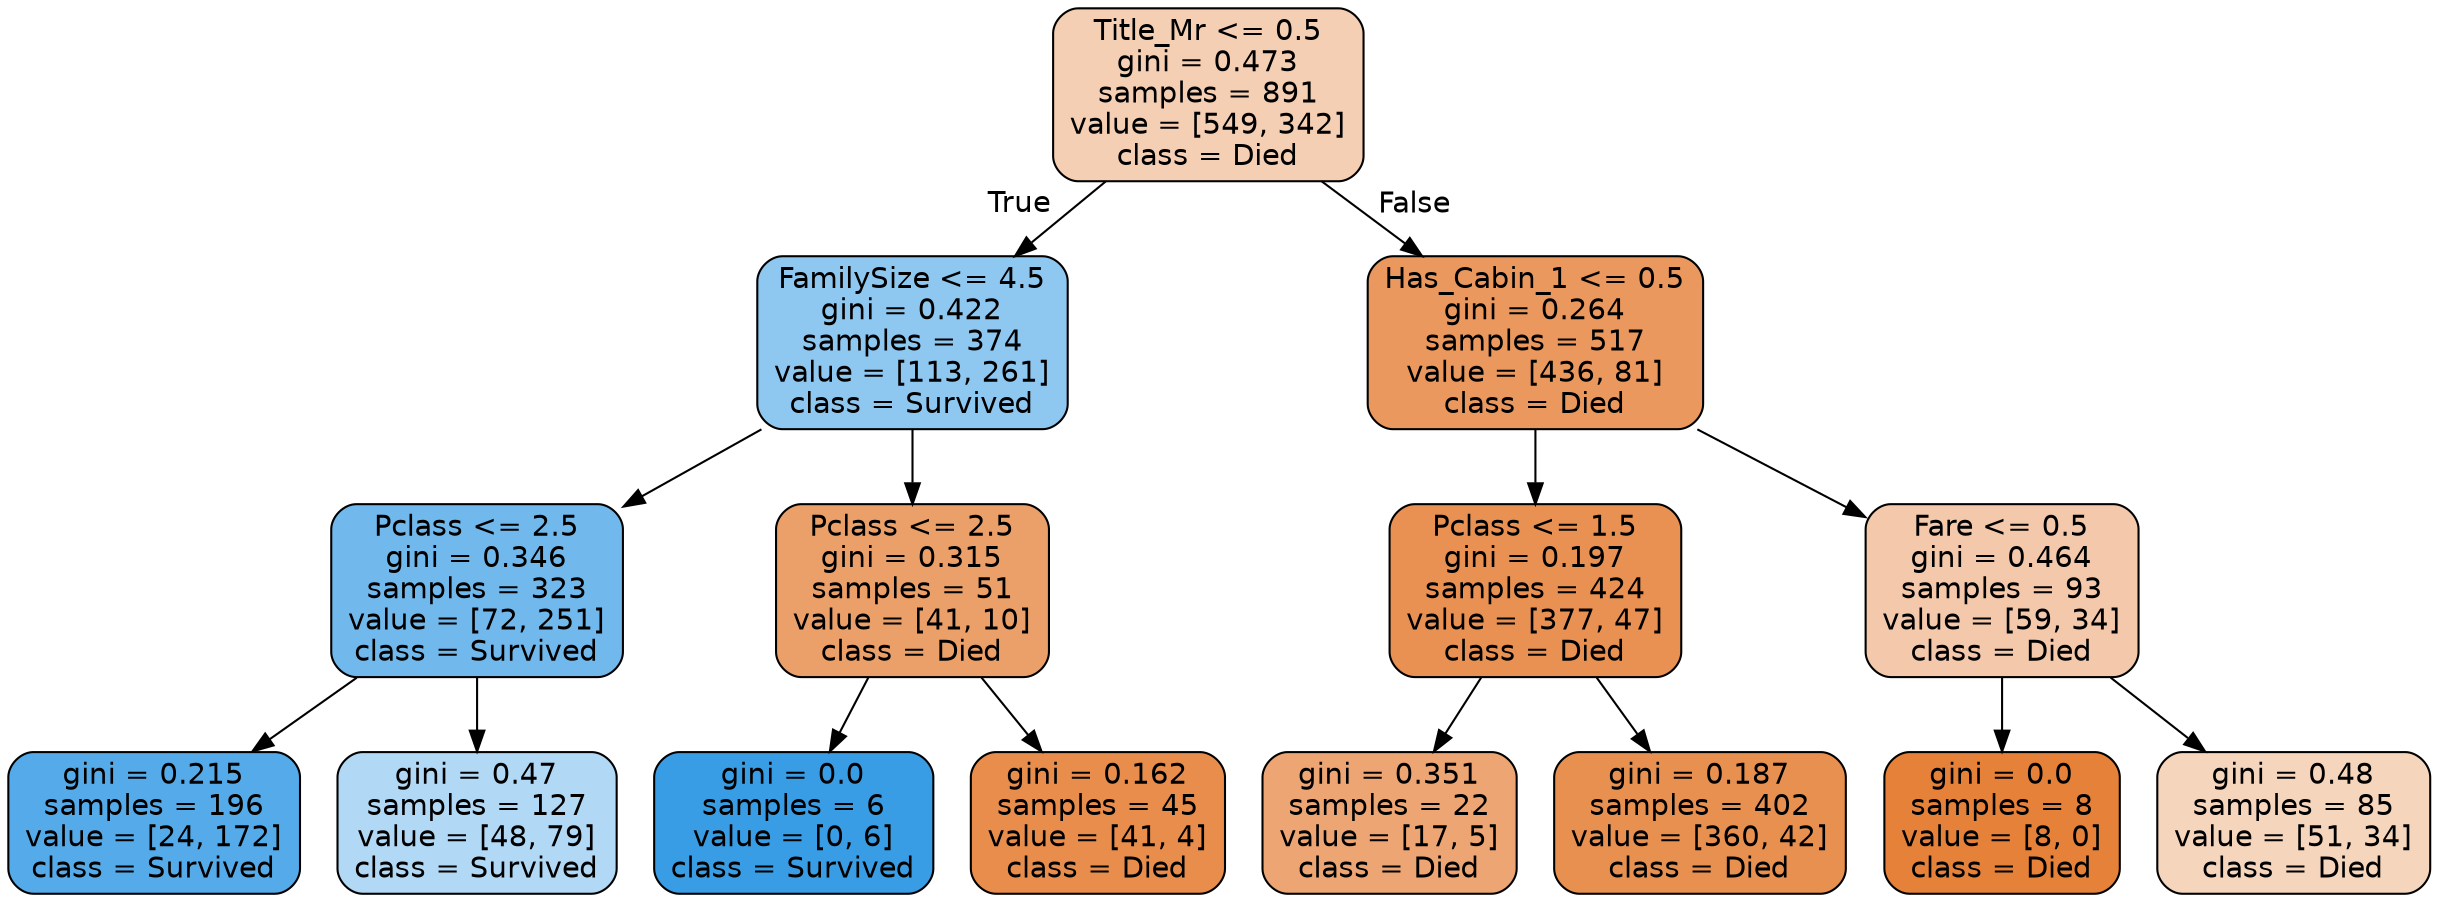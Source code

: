 digraph Tree {
node [shape=box, style="filled, rounded", color="black", fontname=helvetica] ;
edge [fontname=helvetica] ;
0 [label="Title_Mr <= 0.5\ngini = 0.473\nsamples = 891\nvalue = [549, 342]\nclass = Died", fillcolor="#e5813960"] ;
1 [label="FamilySize <= 4.5\ngini = 0.422\nsamples = 374\nvalue = [113, 261]\nclass = Survived", fillcolor="#399de591"] ;
0 -> 1 [labeldistance=2.5, labelangle=45, headlabel="True"] ;
2 [label="Pclass <= 2.5\ngini = 0.346\nsamples = 323\nvalue = [72, 251]\nclass = Survived", fillcolor="#399de5b6"] ;
1 -> 2 ;
3 [label="gini = 0.215\nsamples = 196\nvalue = [24, 172]\nclass = Survived", fillcolor="#399de5db"] ;
2 -> 3 ;
4 [label="gini = 0.47\nsamples = 127\nvalue = [48, 79]\nclass = Survived", fillcolor="#399de564"] ;
2 -> 4 ;
5 [label="Pclass <= 2.5\ngini = 0.315\nsamples = 51\nvalue = [41, 10]\nclass = Died", fillcolor="#e58139c1"] ;
1 -> 5 ;
6 [label="gini = 0.0\nsamples = 6\nvalue = [0, 6]\nclass = Survived", fillcolor="#399de5ff"] ;
5 -> 6 ;
7 [label="gini = 0.162\nsamples = 45\nvalue = [41, 4]\nclass = Died", fillcolor="#e58139e6"] ;
5 -> 7 ;
8 [label="Has_Cabin_1 <= 0.5\ngini = 0.264\nsamples = 517\nvalue = [436, 81]\nclass = Died", fillcolor="#e58139d0"] ;
0 -> 8 [labeldistance=2.5, labelangle=-45, headlabel="False"] ;
9 [label="Pclass <= 1.5\ngini = 0.197\nsamples = 424\nvalue = [377, 47]\nclass = Died", fillcolor="#e58139df"] ;
8 -> 9 ;
10 [label="gini = 0.351\nsamples = 22\nvalue = [17, 5]\nclass = Died", fillcolor="#e58139b4"] ;
9 -> 10 ;
11 [label="gini = 0.187\nsamples = 402\nvalue = [360, 42]\nclass = Died", fillcolor="#e58139e1"] ;
9 -> 11 ;
12 [label="Fare <= 0.5\ngini = 0.464\nsamples = 93\nvalue = [59, 34]\nclass = Died", fillcolor="#e581396c"] ;
8 -> 12 ;
13 [label="gini = 0.0\nsamples = 8\nvalue = [8, 0]\nclass = Died", fillcolor="#e58139ff"] ;
12 -> 13 ;
14 [label="gini = 0.48\nsamples = 85\nvalue = [51, 34]\nclass = Died", fillcolor="#e5813955"] ;
12 -> 14 ;
}